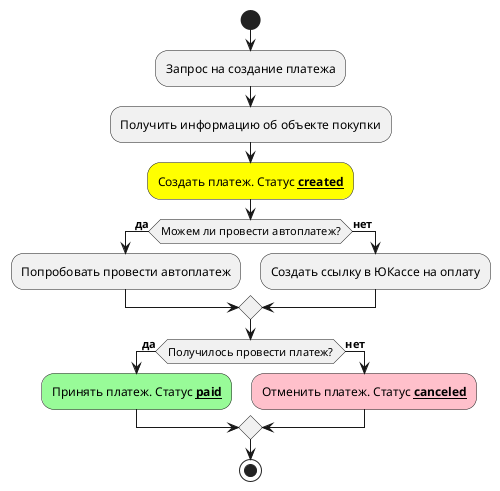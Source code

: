 @startuml
start

:Запрос на создание платежа;

:Получить информацию об объекте покупки;

#yellow:Создать платеж. Статус __**created**__;

if (Можем ли провести автоплатеж?) then (**да**)

  :Попробовать провести автоплатеж;

else (**нет**)

  :Создать ссылку в ЮКассе на оплату;

endif

if (Получилось провести платеж?) then (**да**)

  #palegreen:Принять платеж. Статус __**paid**__;

else (**нет**)

  #pink:Отменить платеж. Статус __**canceled**__;

endif

stop
@enduml